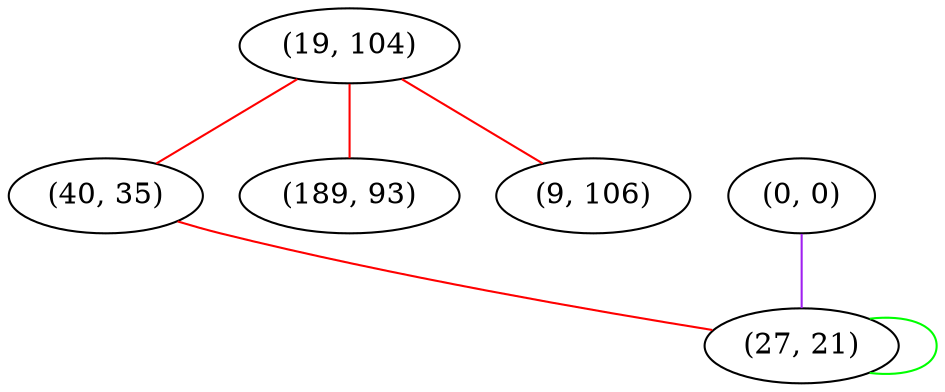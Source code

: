 graph "" {
"(19, 104)";
"(40, 35)";
"(0, 0)";
"(189, 93)";
"(27, 21)";
"(9, 106)";
"(19, 104)" -- "(9, 106)"  [color=red, key=0, weight=1];
"(19, 104)" -- "(40, 35)"  [color=red, key=0, weight=1];
"(19, 104)" -- "(189, 93)"  [color=red, key=0, weight=1];
"(40, 35)" -- "(27, 21)"  [color=red, key=0, weight=1];
"(0, 0)" -- "(27, 21)"  [color=purple, key=0, weight=4];
"(27, 21)" -- "(27, 21)"  [color=green, key=0, weight=2];
}
